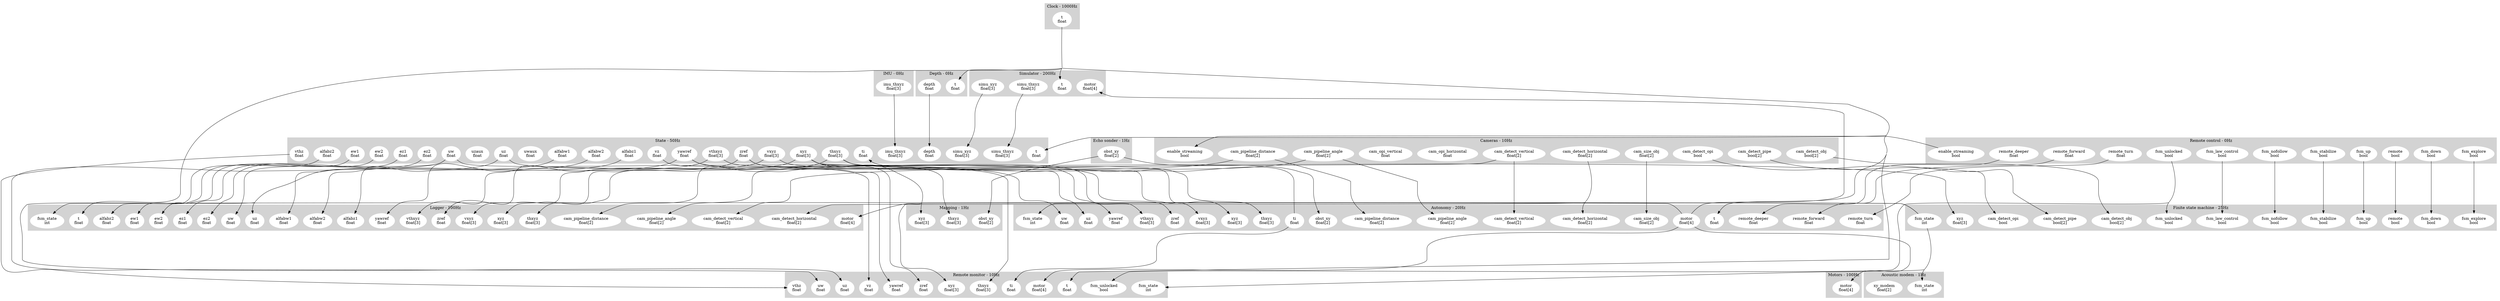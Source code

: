 digraph links {
	concentrate=true;
	subgraph cluster_1 {
		label = "Acoustic modem - 1Hz";
		style=filled;
		color=lightgrey;
		node [style=filled,color=white];
		2 [label = "fsm_state\nint"];
		3 [label = "xy_modem\nfloat[2]"];
	}
	subgraph cluster_4 {
		label = "Autonomy - 20Hz";
		style=filled;
		color=lightgrey;
		node [style=filled,color=white];
		5 [label = "cam_detect_horizontal\nfloat[2]"];
		6 [label = "cam_detect_vertical\nfloat[2]"];
		7 [label = "cam_pipeline_angle\nfloat[2]"];
		8 [label = "cam_pipeline_distance\nfloat[2]"];
		9 [label = "cam_size_obj\nfloat[2]"];
		10 [label = "fsm_state\nint"];
		11 [label = "obst_xy\nfloat[2]"];
		12 [label = "remote_deeper\nfloat"];
		13 [label = "remote_forward\nfloat"];
		14 [label = "remote_turn\nfloat"];
		15 [label = "t\nfloat"];
		16 [label = "thxyz\nfloat[3]"];
		17 [label = "uw\nfloat"];
		18 [label = "uz\nfloat"];
		19 [label = "vthxyz\nfloat[3]"];
		20 [label = "vxyz\nfloat[3]"];
		21 [label = "xyz\nfloat[3]"];
		22 [label = "yawref\nfloat"];
		23 [label = "zref\nfloat"];
		24 [label = "motor\nfloat[4]"];
		25 [label = "ti\nfloat"];
	}
	subgraph cluster_26 {
		label = "Cameras - 10Hz";
		style=filled;
		color=lightgrey;
		node [style=filled,color=white];
		27 [label = "enable_streaming\nbool"];
		28 [label = "cam_detect_horizontal\nfloat[2]"];
		29 [label = "cam_detect_obj\nbool[2]"];
		30 [label = "cam_detect_opi\nbool"];
		31 [label = "cam_detect_pipe\nbool[2]"];
		32 [label = "cam_detect_vertical\nfloat[2]"];
		33 [label = "cam_opi_horizontal\nfloat"];
		34 [label = "cam_opi_vertical\nfloat"];
		35 [label = "cam_pipeline_angle\nfloat[2]"];
		36 [label = "cam_pipeline_distance\nfloat[2]"];
		37 [label = "cam_size_obj\nfloat[2]"];
	}
	subgraph cluster_38 {
		label = "Clock - 1000Hz";
		style=filled;
		color=lightgrey;
		node [style=filled,color=white];
		39 [label = "t\nfloat"];
	}
	subgraph cluster_40 {
		label = "Echo sonder - 1Hz";
		style=filled;
		color=lightgrey;
		node [style=filled,color=white];
		41 [label = "obst_xy\nfloat[2]"];
	}
	subgraph cluster_42 {
		label = "Depth - 0Hz";
		style=filled;
		color=lightgrey;
		node [style=filled,color=white];
		43 [label = "t\nfloat"];
		44 [label = "depth\nfloat"];
	}
	subgraph cluster_45 {
		label = "IMU - 0Hz";
		style=filled;
		color=lightgrey;
		node [style=filled,color=white];
		46 [label = "imu_thxyz\nfloat[3]"];
	}
	subgraph cluster_47 {
		label = "Logger - 100Hz";
		style=filled;
		color=lightgrey;
		node [style=filled,color=white];
		48 [label = "alfabw1\nfloat"];
		49 [label = "alfabw2\nfloat"];
		50 [label = "alfabz1\nfloat"];
		51 [label = "alfabz2\nfloat"];
		52 [label = "cam_detect_horizontal\nfloat[2]"];
		53 [label = "cam_detect_vertical\nfloat[2]"];
		54 [label = "cam_pipeline_angle\nfloat[2]"];
		55 [label = "cam_pipeline_distance\nfloat[2]"];
		56 [label = "ew1\nfloat"];
		57 [label = "ew2\nfloat"];
		58 [label = "ez1\nfloat"];
		59 [label = "ez2\nfloat"];
		60 [label = "fsm_state\nint"];
		61 [label = "motor\nfloat[4]"];
		62 [label = "t\nfloat"];
		63 [label = "thxyz\nfloat[3]"];
		64 [label = "uw\nfloat"];
		65 [label = "uz\nfloat"];
		66 [label = "vthxyz\nfloat[3]"];
		67 [label = "vxyz\nfloat[3]"];
		68 [label = "xyz\nfloat[3]"];
		69 [label = "yawref\nfloat"];
		70 [label = "zref\nfloat"];
	}
	subgraph cluster_71 {
		label = "Mapping - 1Hz";
		style=filled;
		color=lightgrey;
		node [style=filled,color=white];
		72 [label = "obst_xy\nfloat[2]"];
		73 [label = "thxyz\nfloat[3]"];
		74 [label = "xyz\nfloat[3]"];
	}
	subgraph cluster_75 {
		label = "Motors - 100Hz";
		style=filled;
		color=lightgrey;
		node [style=filled,color=white];
		76 [label = "motor\nfloat[4]"];
	}
	subgraph cluster_77 {
		label = "Remote control - 0Hz";
		style=filled;
		color=lightgrey;
		node [style=filled,color=white];
		78 [label = "enable_streaming\nbool"];
		79 [label = "fsm_down\nbool"];
		80 [label = "fsm_explore\nbool"];
		81 [label = "fsm_law_control\nbool"];
		82 [label = "fsm_nofollow\nbool"];
		83 [label = "fsm_stabilize\nbool"];
		84 [label = "fsm_unlocked\nbool"];
		85 [label = "fsm_up\nbool"];
		86 [label = "remote\nbool"];
		87 [label = "remote_deeper\nfloat"];
		88 [label = "remote_forward\nfloat"];
		89 [label = "remote_turn\nfloat"];
	}
	subgraph cluster_90 {
		label = "Remote monitor - 10Hz";
		style=filled;
		color=lightgrey;
		node [style=filled,color=white];
		91 [label = "fsm_state\nint"];
		92 [label = "fsm_unlocked\nbool"];
		93 [label = "motor\nfloat[4]"];
		94 [label = "t\nfloat"];
		95 [label = "thxyz\nfloat[3]"];
		96 [label = "ti\nfloat"];
		97 [label = "uw\nfloat"];
		98 [label = "uz\nfloat"];
		99 [label = "vthz\nfloat"];
		100 [label = "vz\nfloat"];
		101 [label = "xyz\nfloat[3]"];
		102 [label = "yawref\nfloat"];
		103 [label = "zref\nfloat"];
	}
	subgraph cluster_104 {
		label = "Simulator - 200Hz";
		style=filled;
		color=lightgrey;
		node [style=filled,color=white];
		105 [label = "motor\nfloat[4]"];
		106 [label = "t\nfloat"];
		107 [label = "simu_thxyz\nfloat[3]"];
		108 [label = "simu_xyz\nfloat[3]"];
	}
	subgraph cluster_109 {
		label = "State - 50Hz";
		style=filled;
		color=lightgrey;
		node [style=filled,color=white];
		110 [label = "depth\nfloat"];
		111 [label = "imu_thxyz\nfloat[3]"];
		112 [label = "simu_thxyz\nfloat[3]"];
		113 [label = "simu_xyz\nfloat[3]"];
		114 [label = "t\nfloat"];
		115 [label = "ti\nfloat"];
		116 [label = "alfabw1\nfloat"];
		117 [label = "alfabw2\nfloat"];
		118 [label = "alfabz1\nfloat"];
		119 [label = "alfabz2\nfloat"];
		120 [label = "ew1\nfloat"];
		121 [label = "ew2\nfloat"];
		122 [label = "ez1\nfloat"];
		123 [label = "ez2\nfloat"];
		124 [label = "thxyz\nfloat[3]"];
		125 [label = "uw\nfloat"];
		126 [label = "uwaux\nfloat"];
		127 [label = "uz\nfloat"];
		128 [label = "uzaux\nfloat"];
		129 [label = "vthxyz\nfloat[3]"];
		130 [label = "vthz\nfloat"];
		131 [label = "vxyz\nfloat[3]"];
		132 [label = "vz\nfloat"];
		133 [label = "xyz\nfloat[3]"];
		134 [label = "yawref\nfloat"];
		135 [label = "zref\nfloat"];
	}
	subgraph cluster_136 {
		label = "Finite state machine - 25Hz";
		style=filled;
		color=lightgrey;
		node [style=filled,color=white];
		137 [label = "cam_detect_obj\nbool[2]"];
		138 [label = "cam_detect_opi\nbool"];
		139 [label = "cam_detect_pipe\nbool[2]"];
		140 [label = "fsm_down\nbool"];
		141 [label = "fsm_explore\nbool"];
		142 [label = "fsm_law_control\nbool"];
		143 [label = "fsm_nofollow\nbool"];
		144 [label = "fsm_stabilize\nbool"];
		145 [label = "fsm_unlocked\nbool"];
		146 [label = "fsm_up\nbool"];
		147 [label = "remote\nbool"];
		148 [label = "xyz\nfloat[3]"];
		149 [label = "fsm_state\nint"];
	}
	subgraph cluster_150 {
		label = "subscriber - 10Hz";
		style=filled;
		color=lightgrey;
		node [style=filled,color=white];
	}
	subgraph cluster_151 {
		label = "Subscriber IMU - 10Hz";
		style=filled;
		color=lightgrey;
		node [style=filled,color=white];
	}
	116->48 [minlen=5];
	117->49 [minlen=5];
	118->50 [minlen=5];
	119->51 [minlen=5];
	28->5 [minlen=5];
	28->52 [minlen=5];
	29->137 [minlen=5];
	30->138 [minlen=5];
	31->139 [minlen=5];
	32->6 [minlen=5];
	32->53 [minlen=5];
	35->7 [minlen=5];
	35->54 [minlen=5];
	36->8 [minlen=5];
	36->55 [minlen=5];
	37->9 [minlen=5];
	44->110 [minlen=5];
	78->27 [minlen=5];
	120->56 [minlen=5];
	121->57 [minlen=5];
	122->58 [minlen=5];
	123->59 [minlen=5];
	79->140 [minlen=5];
	80->141 [minlen=5];
	81->142 [minlen=5];
	82->143 [minlen=5];
	83->144 [minlen=5];
	149->2 [minlen=5];
	149->10 [minlen=5];
	149->60 [minlen=5];
	149->91 [minlen=5];
	84->92 [minlen=5];
	84->145 [minlen=5];
	85->146 [minlen=5];
	46->111 [minlen=5];
	24->61 [minlen=5];
	24->76 [minlen=5];
	24->93 [minlen=5];
	24->105 [minlen=5];
	41->11 [minlen=5];
	41->72 [minlen=5];
	86->147 [minlen=5];
	87->12 [minlen=5];
	88->13 [minlen=5];
	89->14 [minlen=5];
	107->112 [minlen=5];
	108->113 [minlen=5];
	39->15 [minlen=5];
	39->43 [minlen=5];
	39->62 [minlen=5];
	39->94 [minlen=5];
	39->106 [minlen=5];
	39->114 [minlen=5];
	124->16 [minlen=5];
	124->63 [minlen=5];
	124->73 [minlen=5];
	124->95 [minlen=5];
	25->96 [minlen=5];
	25->115 [minlen=5];
	125->17 [minlen=5];
	125->64 [minlen=5];
	125->97 [minlen=5];
	127->18 [minlen=5];
	127->65 [minlen=5];
	127->98 [minlen=5];
	129->19 [minlen=5];
	129->66 [minlen=5];
	130->99 [minlen=5];
	131->20 [minlen=5];
	131->67 [minlen=5];
	132->100 [minlen=5];
	133->21 [minlen=5];
	133->68 [minlen=5];
	133->74 [minlen=5];
	133->101 [minlen=5];
	133->148 [minlen=5];
	134->22 [minlen=5];
	134->69 [minlen=5];
	134->102 [minlen=5];
	135->23 [minlen=5];
	135->70 [minlen=5];
	135->103 [minlen=5];
}